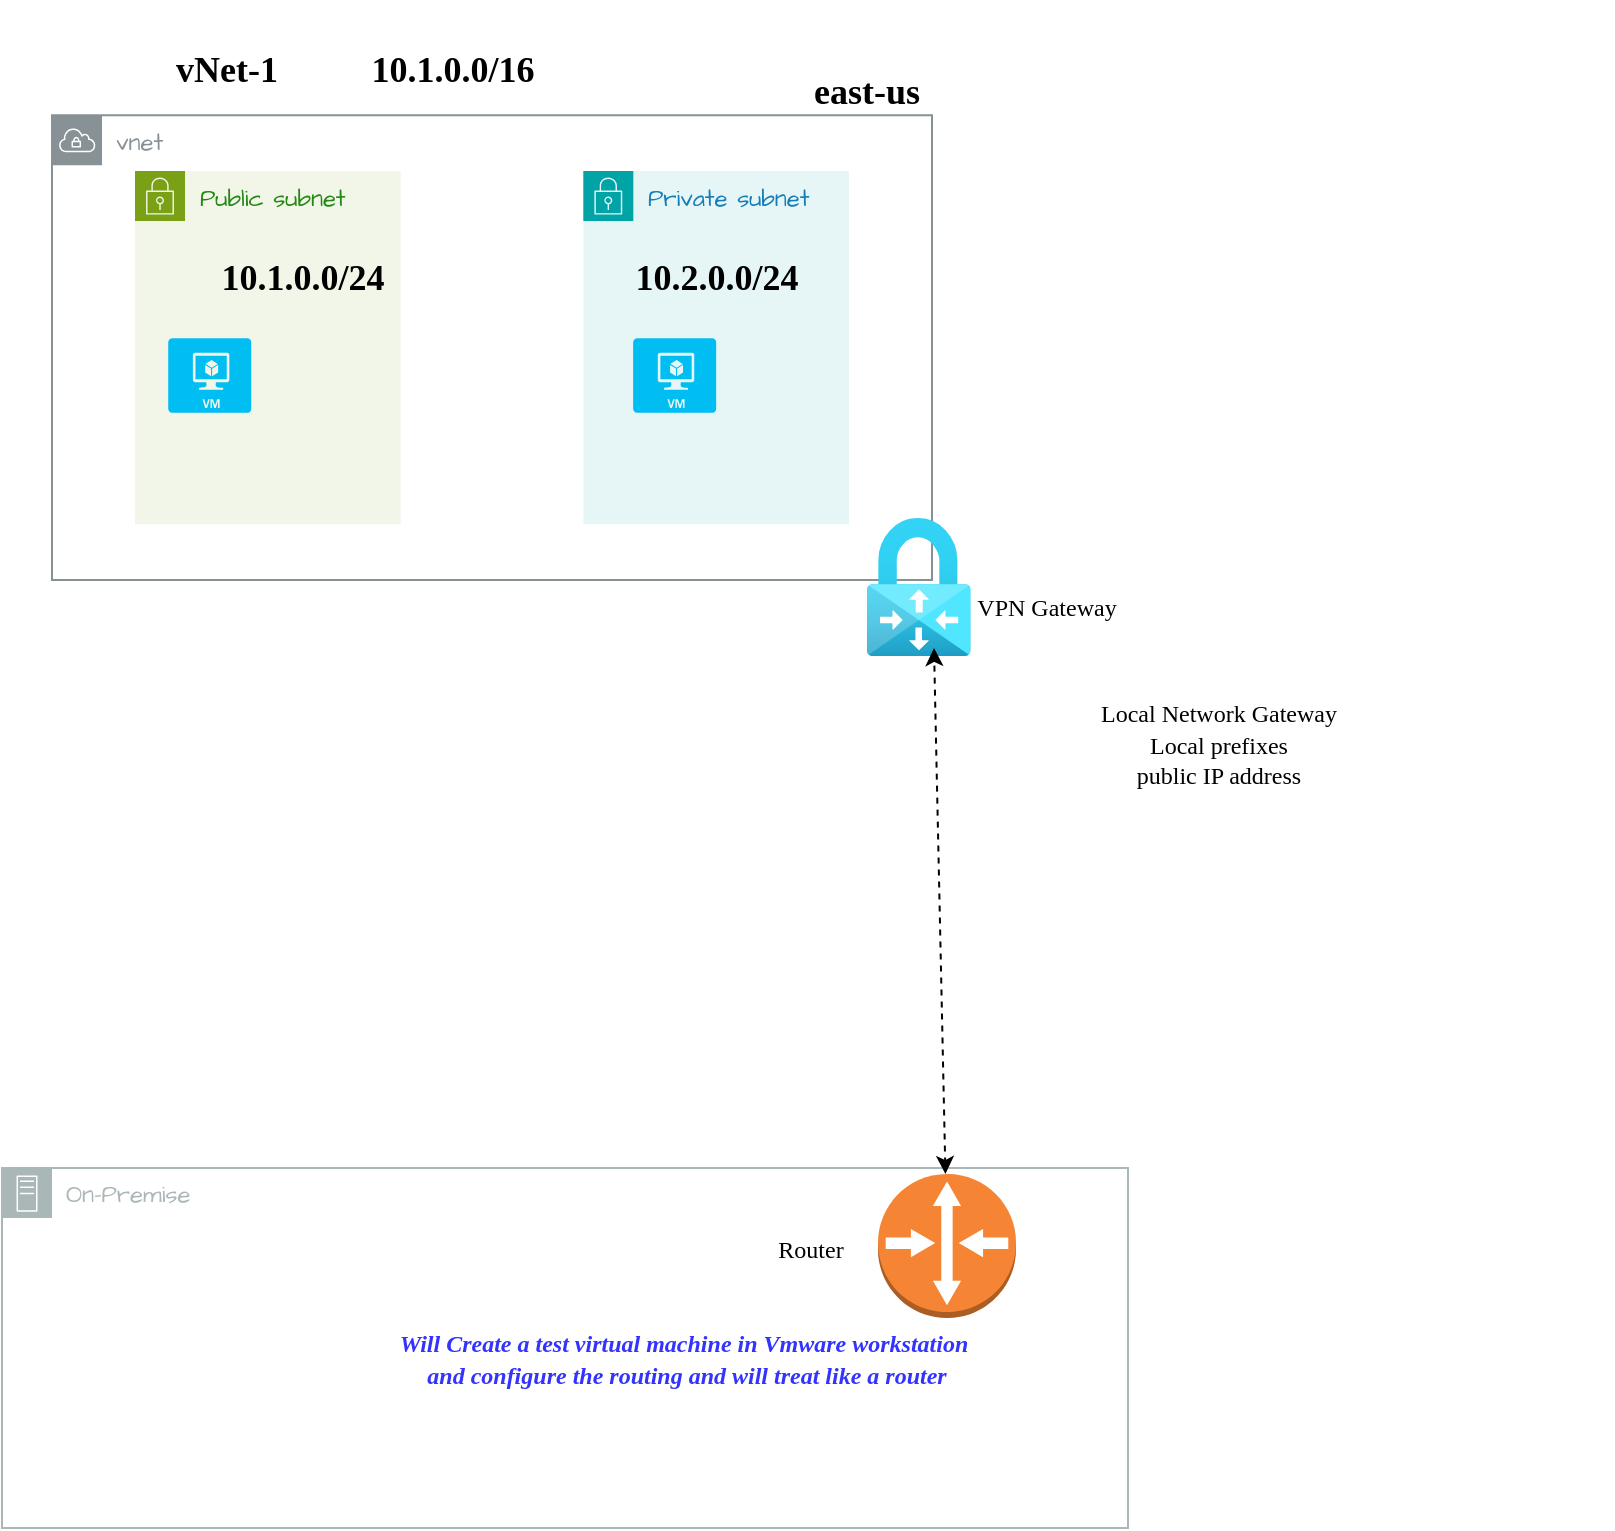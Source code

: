 <mxfile version="26.0.16">
  <diagram name="Page-1" id="KLeILhXtVVkLYpdPzvLz">
    <mxGraphModel dx="1434" dy="844" grid="0" gridSize="10" guides="1" tooltips="1" connect="1" arrows="1" fold="1" page="1" pageScale="1" pageWidth="1100" pageHeight="850" math="0" shadow="0">
      <root>
        <mxCell id="0" />
        <mxCell id="1" parent="0" />
        <mxCell id="yCSDbyFv26YVB5Upfxvf-19" value="" style="group" parent="1" vertex="1" connectable="0">
          <mxGeometry x="273" y="32" width="459.36" height="338" as="geometry" />
        </mxCell>
        <mxCell id="yCSDbyFv26YVB5Upfxvf-1" value="vnet" style="sketch=0;outlineConnect=0;gradientColor=none;html=1;whiteSpace=wrap;fontSize=12;fontStyle=0;shape=mxgraph.aws4.group;grIcon=mxgraph.aws4.group_vpc;strokeColor=#879196;fillColor=none;verticalAlign=top;align=left;spacingLeft=30;fontColor=#879196;dashed=0;hachureGap=4;jiggle=2;curveFitting=1;fontFamily=Architects Daughter;fontSource=https%3A%2F%2Ffonts.googleapis.com%2Fcss%3Ffamily%3DArchitects%2BDaughter;" parent="yCSDbyFv26YVB5Upfxvf-19" vertex="1">
          <mxGeometry y="57.628" width="440" height="232.372" as="geometry" />
        </mxCell>
        <mxCell id="yCSDbyFv26YVB5Upfxvf-4" value="&lt;h2&gt;&lt;b&gt;&lt;font face=&quot;Verdana&quot;&gt;10.1.0.0/16&lt;/font&gt;&lt;/b&gt;&lt;/h2&gt;" style="text;html=1;align=center;verticalAlign=middle;resizable=0;points=[];autosize=1;strokeColor=none;fillColor=none;fontFamily=Architects Daughter;fontSource=https%3A%2F%2Ffonts.googleapis.com%2Fcss%3Ffamily%3DArchitects%2BDaughter;" parent="yCSDbyFv26YVB5Upfxvf-19" vertex="1">
          <mxGeometry x="124.528" width="150" height="70" as="geometry" />
        </mxCell>
        <mxCell id="yCSDbyFv26YVB5Upfxvf-6" value="&lt;h2&gt;&lt;b&gt;&lt;font face=&quot;Verdana&quot;&gt;vNet-1&lt;/font&gt;&lt;/b&gt;&lt;/h2&gt;" style="text;html=1;align=center;verticalAlign=middle;resizable=0;points=[];autosize=1;strokeColor=none;fillColor=none;fontFamily=Architects Daughter;fontSource=https%3A%2F%2Ffonts.googleapis.com%2Fcss%3Ffamily%3DArchitects%2BDaughter;" parent="yCSDbyFv26YVB5Upfxvf-19" vertex="1">
          <mxGeometry x="41.509" width="90" height="70" as="geometry" />
        </mxCell>
        <mxCell id="yCSDbyFv26YVB5Upfxvf-10" value="Public subnet" style="points=[[0,0],[0.25,0],[0.5,0],[0.75,0],[1,0],[1,0.25],[1,0.5],[1,0.75],[1,1],[0.75,1],[0.5,1],[0.25,1],[0,1],[0,0.75],[0,0.5],[0,0.25]];outlineConnect=0;gradientColor=none;html=1;whiteSpace=wrap;fontSize=12;fontStyle=0;container=1;pointerEvents=0;collapsible=0;recursiveResize=0;shape=mxgraph.aws4.group;grIcon=mxgraph.aws4.group_security_group;grStroke=0;strokeColor=#7AA116;fillColor=#F2F6E8;verticalAlign=top;align=left;spacingLeft=30;fontColor=#248814;dashed=0;hachureGap=4;fontFamily=Architects Daughter;fontSource=https%3A%2F%2Ffonts.googleapis.com%2Fcss%3Ffamily%3DArchitects%2BDaughter;" parent="yCSDbyFv26YVB5Upfxvf-19" vertex="1">
          <mxGeometry x="41.509" y="85.513" width="132.83" height="176.603" as="geometry" />
        </mxCell>
        <mxCell id="yCSDbyFv26YVB5Upfxvf-12" value="" style="verticalLabelPosition=bottom;html=1;verticalAlign=top;align=center;strokeColor=none;fillColor=#00BEF2;shape=mxgraph.azure.virtual_machine;hachureGap=4;fontFamily=Architects Daughter;fontSource=https%3A%2F%2Ffonts.googleapis.com%2Fcss%3Ffamily%3DArchitects%2BDaughter;" parent="yCSDbyFv26YVB5Upfxvf-10" vertex="1">
          <mxGeometry x="16.604" y="83.654" width="41.509" height="37.179" as="geometry" />
        </mxCell>
        <mxCell id="yCSDbyFv26YVB5Upfxvf-16" value="&lt;h2&gt;&lt;b&gt;&lt;font face=&quot;Verdana&quot;&gt;10.1.0.0/24&lt;/font&gt;&lt;/b&gt;&lt;/h2&gt;" style="text;html=1;align=center;verticalAlign=middle;resizable=0;points=[];autosize=1;strokeColor=none;fillColor=none;fontFamily=Architects Daughter;fontSource=https%3A%2F%2Ffonts.googleapis.com%2Fcss%3Ffamily%3DArchitects%2BDaughter;" parent="yCSDbyFv26YVB5Upfxvf-10" vertex="1">
          <mxGeometry x="8.302" y="18.59" width="150" height="70" as="geometry" />
        </mxCell>
        <mxCell id="yCSDbyFv26YVB5Upfxvf-11" value="Private subnet" style="points=[[0,0],[0.25,0],[0.5,0],[0.75,0],[1,0],[1,0.25],[1,0.5],[1,0.75],[1,1],[0.75,1],[0.5,1],[0.25,1],[0,1],[0,0.75],[0,0.5],[0,0.25]];outlineConnect=0;gradientColor=none;html=1;whiteSpace=wrap;fontSize=12;fontStyle=0;container=1;pointerEvents=0;collapsible=0;recursiveResize=0;shape=mxgraph.aws4.group;grIcon=mxgraph.aws4.group_security_group;grStroke=0;strokeColor=#00A4A6;fillColor=#E6F6F7;verticalAlign=top;align=left;spacingLeft=30;fontColor=#147EBA;dashed=0;hachureGap=4;fontFamily=Architects Daughter;fontSource=https%3A%2F%2Ffonts.googleapis.com%2Fcss%3Ffamily%3DArchitects%2BDaughter;" parent="yCSDbyFv26YVB5Upfxvf-19" vertex="1">
          <mxGeometry x="265.66" y="85.513" width="132.83" height="176.603" as="geometry" />
        </mxCell>
        <mxCell id="yCSDbyFv26YVB5Upfxvf-13" value="" style="verticalLabelPosition=bottom;html=1;verticalAlign=top;align=center;strokeColor=none;fillColor=#00BEF2;shape=mxgraph.azure.virtual_machine;hachureGap=4;fontFamily=Architects Daughter;fontSource=https%3A%2F%2Ffonts.googleapis.com%2Fcss%3Ffamily%3DArchitects%2BDaughter;" parent="yCSDbyFv26YVB5Upfxvf-19" vertex="1">
          <mxGeometry x="290.566" y="169.167" width="41.509" height="37.179" as="geometry" />
        </mxCell>
        <mxCell id="yCSDbyFv26YVB5Upfxvf-14" value="&lt;h2&gt;&lt;font face=&quot;Verdana&quot;&gt;east-us&lt;/font&gt;&lt;/h2&gt;" style="text;html=1;align=center;verticalAlign=middle;resizable=0;points=[];autosize=1;strokeColor=none;fillColor=none;fontFamily=Architects Daughter;fontSource=https%3A%2F%2Ffonts.googleapis.com%2Fcss%3Ffamily%3DArchitects%2BDaughter;" parent="yCSDbyFv26YVB5Upfxvf-19" vertex="1">
          <mxGeometry x="356.981" y="11.154" width="100" height="70" as="geometry" />
        </mxCell>
        <mxCell id="yCSDbyFv26YVB5Upfxvf-17" value="&lt;h2&gt;&lt;b&gt;&lt;font face=&quot;Verdana&quot;&gt;10.2.0.0/24&lt;/font&gt;&lt;/b&gt;&lt;/h2&gt;" style="text;html=1;align=center;verticalAlign=middle;resizable=0;points=[];autosize=1;strokeColor=none;fillColor=none;fontFamily=Architects Daughter;fontSource=https%3A%2F%2Ffonts.googleapis.com%2Fcss%3Ffamily%3DArchitects%2BDaughter;" parent="yCSDbyFv26YVB5Upfxvf-19" vertex="1">
          <mxGeometry x="257.358" y="104.103" width="150" height="70" as="geometry" />
        </mxCell>
        <mxCell id="2HSo4CrAuxhgdnt-5y4_-3" value="" style="image;aspect=fixed;html=1;points=[];align=center;fontSize=12;image=img/lib/azure2/networking/Virtual_Network_Gateways.svg;sketch=1;hachureGap=4;jiggle=2;curveFitting=1;fontFamily=Architects Daughter;fontSource=https%3A%2F%2Ffonts.googleapis.com%2Fcss%3Ffamily%3DArchitects%2BDaughter;" vertex="1" parent="yCSDbyFv26YVB5Upfxvf-19">
          <mxGeometry x="407.36" y="259" width="52" height="69" as="geometry" />
        </mxCell>
        <mxCell id="_wiBTf6sTnkV1GL4G61l-12" value="" style="group" parent="1" vertex="1" connectable="0">
          <mxGeometry x="248" y="616" width="805.001" height="180" as="geometry" />
        </mxCell>
        <mxCell id="_wiBTf6sTnkV1GL4G61l-7" value="On-Premise" style="sketch=0;outlineConnect=0;gradientColor=none;html=1;whiteSpace=wrap;fontSize=12;fontStyle=0;shape=mxgraph.aws4.group;grIcon=mxgraph.aws4.group_on_premise;strokeColor=#AAB7B8;fillColor=none;verticalAlign=top;align=left;spacingLeft=30;fontColor=#AAB7B8;dashed=0;hachureGap=4;jiggle=2;curveFitting=1;fontFamily=Architects Daughter;fontSource=https%3A%2F%2Ffonts.googleapis.com%2Fcss%3Ffamily%3DArchitects%2BDaughter;" parent="_wiBTf6sTnkV1GL4G61l-12" vertex="1">
          <mxGeometry width="563" height="180" as="geometry" />
        </mxCell>
        <mxCell id="_wiBTf6sTnkV1GL4G61l-9" value="&lt;h2&gt;&lt;font face=&quot;Verdana&quot;&gt;&lt;span style=&quot;font-size: 12px; font-weight: 400;&quot;&gt;Router&lt;/span&gt;&lt;/font&gt;&lt;/h2&gt;" style="text;html=1;align=center;verticalAlign=middle;resizable=0;points=[];autosize=1;strokeColor=none;fillColor=none;fontFamily=Architects Daughter;fontSource=https%3A%2F%2Ffonts.googleapis.com%2Fcss%3Ffamily%3DArchitects%2BDaughter;" parent="_wiBTf6sTnkV1GL4G61l-12" vertex="1">
          <mxGeometry x="375.001" y="7.004" width="58" height="64" as="geometry" />
        </mxCell>
        <mxCell id="2HSo4CrAuxhgdnt-5y4_-1" value="" style="outlineConnect=0;dashed=0;verticalLabelPosition=bottom;verticalAlign=top;align=center;html=1;shape=mxgraph.aws3.router;fillColor=#F58534;gradientColor=none;hachureGap=4;fontFamily=Architects Daughter;fontSource=https%3A%2F%2Ffonts.googleapis.com%2Fcss%3Ffamily%3DArchitects%2BDaughter;" vertex="1" parent="_wiBTf6sTnkV1GL4G61l-12">
          <mxGeometry x="438" y="3" width="69" height="72" as="geometry" />
        </mxCell>
        <mxCell id="2HSo4CrAuxhgdnt-5y4_-2" value="&lt;p&gt;&lt;b&gt;&lt;i&gt;&lt;font style=&quot;color: rgb(51, 51, 255);&quot;&gt;&lt;font face=&quot;Verdana&quot;&gt;Will Create a test virtual machine in Vmware workstation&amp;nbsp;&lt;br&gt;&lt;/font&gt;&lt;font face=&quot;Verdana&quot;&gt;and configure the routing and will treat like a router&lt;/font&gt;&lt;/font&gt;&lt;/i&gt;&lt;/b&gt;&lt;/p&gt;" style="text;html=1;align=center;verticalAlign=middle;resizable=0;points=[];autosize=1;strokeColor=none;fillColor=none;fontFamily=Architects Daughter;fontSource=https%3A%2F%2Ffonts.googleapis.com%2Fcss%3Ffamily%3DArchitects%2BDaughter;" vertex="1" parent="_wiBTf6sTnkV1GL4G61l-12">
          <mxGeometry x="137.001" y="62.004" width="409" height="67" as="geometry" />
        </mxCell>
        <mxCell id="2HSo4CrAuxhgdnt-5y4_-4" value="&lt;h2&gt;&lt;font face=&quot;Verdana&quot;&gt;&lt;span style=&quot;font-size: 12px; font-weight: 400;&quot;&gt;VPN Gateway&lt;/span&gt;&lt;/font&gt;&lt;/h2&gt;" style="text;html=1;align=center;verticalAlign=middle;resizable=0;points=[];autosize=1;strokeColor=none;fillColor=none;fontFamily=Architects Daughter;fontSource=https%3A%2F%2Ffonts.googleapis.com%2Fcss%3Ffamily%3DArchitects%2BDaughter;" vertex="1" parent="1">
          <mxGeometry x="720.001" y="302.004" width="99" height="64" as="geometry" />
        </mxCell>
        <mxCell id="2HSo4CrAuxhgdnt-5y4_-5" value="" style="endArrow=classic;startArrow=classic;html=1;rounded=0;hachureGap=4;fontFamily=Architects Daughter;fontSource=https%3A%2F%2Ffonts.googleapis.com%2Fcss%3Ffamily%3DArchitects%2BDaughter;entryX=0.647;entryY=0.942;entryDx=0;entryDy=0;entryPerimeter=0;dashed=1;flowAnimation=1;" edge="1" parent="1" source="2HSo4CrAuxhgdnt-5y4_-1" target="2HSo4CrAuxhgdnt-5y4_-3">
          <mxGeometry width="50" height="50" relative="1" as="geometry">
            <mxPoint x="702" y="476" as="sourcePoint" />
            <mxPoint x="752" y="426" as="targetPoint" />
          </mxGeometry>
        </mxCell>
        <mxCell id="2HSo4CrAuxhgdnt-5y4_-6" value="&lt;font face=&quot;Verdana&quot;&gt;Local Network Gateway&lt;/font&gt;&lt;div&gt;&lt;font face=&quot;Verdana&quot;&gt;Local prefixes&lt;/font&gt;&lt;/div&gt;&lt;div&gt;&lt;font face=&quot;Verdana&quot;&gt;public IP address&lt;/font&gt;&lt;/div&gt;" style="text;html=1;align=center;verticalAlign=middle;whiteSpace=wrap;rounded=0;fontFamily=Architects Daughter;fontSource=https%3A%2F%2Ffonts.googleapis.com%2Fcss%3Ffamily%3DArchitects%2BDaughter;" vertex="1" parent="1">
          <mxGeometry x="739.5" y="390" width="232.5" height="30" as="geometry" />
        </mxCell>
      </root>
    </mxGraphModel>
  </diagram>
</mxfile>
